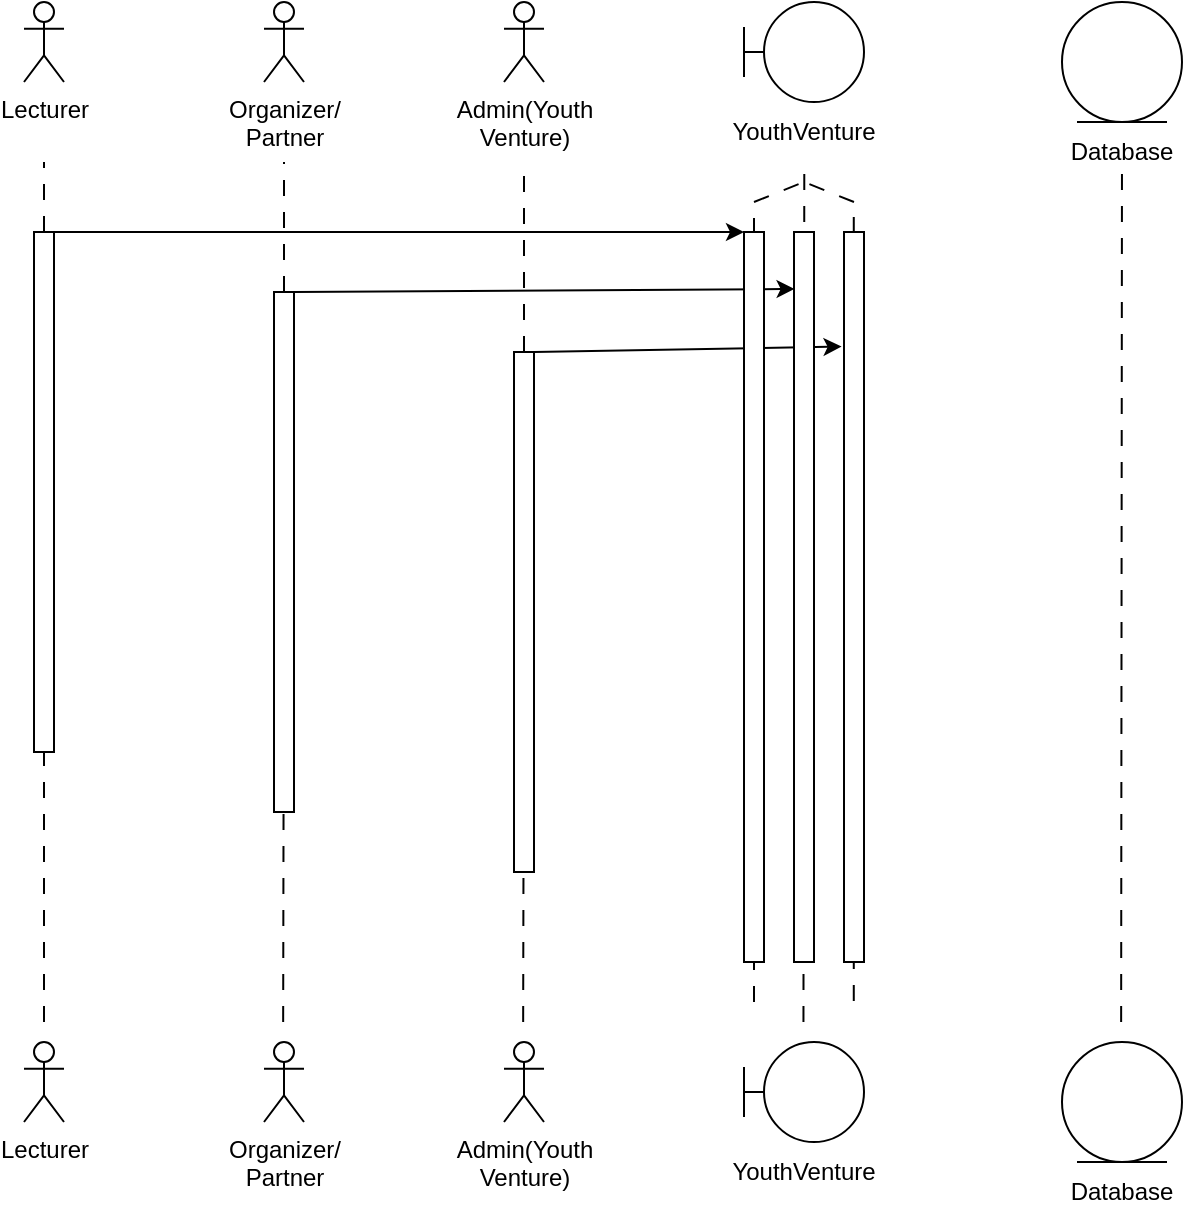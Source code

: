 <mxfile version="22.1.3" type="github">
  <diagram name="Page-1" id="wwDXL9ZGAKbMqEXQXg8f">
    <mxGraphModel dx="475" dy="536" grid="1" gridSize="10" guides="1" tooltips="1" connect="1" arrows="1" fold="1" page="1" pageScale="1" pageWidth="850" pageHeight="1100" math="0" shadow="0">
      <root>
        <mxCell id="0" />
        <mxCell id="1" parent="0" />
        <mxCell id="vezCgIkYZHL1R31hKO3_-3" value="Lecturer" style="shape=umlActor;verticalLabelPosition=bottom;verticalAlign=top;html=1;" vertex="1" parent="1">
          <mxGeometry x="40" y="80" width="20" height="40" as="geometry" />
        </mxCell>
        <mxCell id="vezCgIkYZHL1R31hKO3_-4" value="Organizer/&lt;br&gt;Partner" style="shape=umlActor;verticalLabelPosition=bottom;verticalAlign=top;html=1;" vertex="1" parent="1">
          <mxGeometry x="160" y="80" width="20" height="40" as="geometry" />
        </mxCell>
        <mxCell id="vezCgIkYZHL1R31hKO3_-5" value="Admin(Youth&lt;br&gt;Venture)" style="shape=umlActor;verticalLabelPosition=bottom;verticalAlign=top;html=1;" vertex="1" parent="1">
          <mxGeometry x="280" y="80" width="20" height="40" as="geometry" />
        </mxCell>
        <mxCell id="vezCgIkYZHL1R31hKO3_-8" value="Lecturer" style="shape=umlActor;verticalLabelPosition=bottom;verticalAlign=top;html=1;" vertex="1" parent="1">
          <mxGeometry x="40" y="600" width="20" height="40" as="geometry" />
        </mxCell>
        <mxCell id="vezCgIkYZHL1R31hKO3_-9" value="" style="endArrow=none;dashed=1;html=1;rounded=0;strokeWidth=1;dashPattern=8 8;" edge="1" parent="1" source="vezCgIkYZHL1R31hKO3_-32">
          <mxGeometry width="50" height="50" relative="1" as="geometry">
            <mxPoint x="50" y="590" as="sourcePoint" />
            <mxPoint x="50" y="160" as="targetPoint" />
          </mxGeometry>
        </mxCell>
        <mxCell id="vezCgIkYZHL1R31hKO3_-10" value="Organizer/&lt;br&gt;Partner" style="shape=umlActor;verticalLabelPosition=bottom;verticalAlign=top;html=1;" vertex="1" parent="1">
          <mxGeometry x="160" y="600" width="20" height="40" as="geometry" />
        </mxCell>
        <mxCell id="vezCgIkYZHL1R31hKO3_-11" value="Admin(Youth&lt;br&gt;Venture)" style="shape=umlActor;verticalLabelPosition=bottom;verticalAlign=top;html=1;" vertex="1" parent="1">
          <mxGeometry x="280" y="600" width="20" height="40" as="geometry" />
        </mxCell>
        <mxCell id="vezCgIkYZHL1R31hKO3_-12" value="" style="endArrow=none;dashed=1;html=1;rounded=0;strokeWidth=1;dashPattern=8 8;" edge="1" parent="1" source="vezCgIkYZHL1R31hKO3_-34">
          <mxGeometry width="50" height="50" relative="1" as="geometry">
            <mxPoint x="169.58" y="590" as="sourcePoint" />
            <mxPoint x="170" y="160" as="targetPoint" />
          </mxGeometry>
        </mxCell>
        <mxCell id="vezCgIkYZHL1R31hKO3_-13" value="" style="endArrow=none;dashed=1;html=1;rounded=0;strokeWidth=1;dashPattern=8 8;" edge="1" parent="1" source="vezCgIkYZHL1R31hKO3_-36">
          <mxGeometry width="50" height="50" relative="1" as="geometry">
            <mxPoint x="289.58" y="590" as="sourcePoint" />
            <mxPoint x="290" y="160" as="targetPoint" />
          </mxGeometry>
        </mxCell>
        <mxCell id="vezCgIkYZHL1R31hKO3_-20" value="" style="group" vertex="1" connectable="0" parent="1">
          <mxGeometry x="400" y="80" width="60" height="80" as="geometry" />
        </mxCell>
        <mxCell id="vezCgIkYZHL1R31hKO3_-16" value="" style="shape=umlBoundary;whiteSpace=wrap;html=1;" vertex="1" parent="vezCgIkYZHL1R31hKO3_-20">
          <mxGeometry width="60" height="50" as="geometry" />
        </mxCell>
        <mxCell id="vezCgIkYZHL1R31hKO3_-18" value="YouthVenture" style="text;html=1;strokeColor=none;fillColor=none;align=center;verticalAlign=middle;whiteSpace=wrap;rounded=0;" vertex="1" parent="vezCgIkYZHL1R31hKO3_-20">
          <mxGeometry y="50" width="60" height="30" as="geometry" />
        </mxCell>
        <mxCell id="vezCgIkYZHL1R31hKO3_-21" value="" style="group" vertex="1" connectable="0" parent="1">
          <mxGeometry x="400" y="600" width="60" height="80" as="geometry" />
        </mxCell>
        <mxCell id="vezCgIkYZHL1R31hKO3_-22" value="" style="shape=umlBoundary;whiteSpace=wrap;html=1;" vertex="1" parent="vezCgIkYZHL1R31hKO3_-21">
          <mxGeometry width="60" height="50" as="geometry" />
        </mxCell>
        <mxCell id="vezCgIkYZHL1R31hKO3_-23" value="YouthVenture" style="text;html=1;strokeColor=none;fillColor=none;align=center;verticalAlign=middle;whiteSpace=wrap;rounded=0;" vertex="1" parent="vezCgIkYZHL1R31hKO3_-21">
          <mxGeometry y="50" width="60" height="30" as="geometry" />
        </mxCell>
        <mxCell id="vezCgIkYZHL1R31hKO3_-26" value="" style="group" vertex="1" connectable="0" parent="1">
          <mxGeometry x="559" y="80" width="60" height="90" as="geometry" />
        </mxCell>
        <mxCell id="vezCgIkYZHL1R31hKO3_-24" value="" style="ellipse;shape=umlEntity;whiteSpace=wrap;html=1;" vertex="1" parent="vezCgIkYZHL1R31hKO3_-26">
          <mxGeometry width="60" height="60" as="geometry" />
        </mxCell>
        <mxCell id="vezCgIkYZHL1R31hKO3_-25" value="Database" style="text;html=1;strokeColor=none;fillColor=none;align=center;verticalAlign=middle;whiteSpace=wrap;rounded=0;" vertex="1" parent="vezCgIkYZHL1R31hKO3_-26">
          <mxGeometry y="60" width="60" height="30" as="geometry" />
        </mxCell>
        <mxCell id="vezCgIkYZHL1R31hKO3_-27" value="" style="group" vertex="1" connectable="0" parent="1">
          <mxGeometry x="559" y="600" width="60" height="90" as="geometry" />
        </mxCell>
        <mxCell id="vezCgIkYZHL1R31hKO3_-28" value="" style="ellipse;shape=umlEntity;whiteSpace=wrap;html=1;" vertex="1" parent="vezCgIkYZHL1R31hKO3_-27">
          <mxGeometry width="60" height="60" as="geometry" />
        </mxCell>
        <mxCell id="vezCgIkYZHL1R31hKO3_-29" value="Database" style="text;html=1;strokeColor=none;fillColor=none;align=center;verticalAlign=middle;whiteSpace=wrap;rounded=0;" vertex="1" parent="vezCgIkYZHL1R31hKO3_-27">
          <mxGeometry y="60" width="60" height="30" as="geometry" />
        </mxCell>
        <mxCell id="vezCgIkYZHL1R31hKO3_-30" value="" style="endArrow=none;dashed=1;html=1;rounded=0;strokeWidth=1;dashPattern=8 8;" edge="1" parent="1">
          <mxGeometry width="50" height="50" relative="1" as="geometry">
            <mxPoint x="588.57" y="590" as="sourcePoint" />
            <mxPoint x="588.99" y="160" as="targetPoint" />
          </mxGeometry>
        </mxCell>
        <mxCell id="vezCgIkYZHL1R31hKO3_-33" value="" style="endArrow=none;dashed=1;html=1;rounded=0;strokeWidth=1;dashPattern=8 8;" edge="1" parent="1" target="vezCgIkYZHL1R31hKO3_-32">
          <mxGeometry width="50" height="50" relative="1" as="geometry">
            <mxPoint x="50" y="590" as="sourcePoint" />
            <mxPoint x="50" y="160" as="targetPoint" />
          </mxGeometry>
        </mxCell>
        <mxCell id="vezCgIkYZHL1R31hKO3_-32" value="" style="rounded=0;whiteSpace=wrap;html=1;" vertex="1" parent="1">
          <mxGeometry x="45" y="195" width="10" height="260" as="geometry" />
        </mxCell>
        <mxCell id="vezCgIkYZHL1R31hKO3_-35" value="" style="endArrow=none;dashed=1;html=1;rounded=0;strokeWidth=1;dashPattern=8 8;" edge="1" parent="1" target="vezCgIkYZHL1R31hKO3_-34">
          <mxGeometry width="50" height="50" relative="1" as="geometry">
            <mxPoint x="169.58" y="590" as="sourcePoint" />
            <mxPoint x="170" y="160" as="targetPoint" />
          </mxGeometry>
        </mxCell>
        <mxCell id="vezCgIkYZHL1R31hKO3_-34" value="" style="rounded=0;whiteSpace=wrap;html=1;" vertex="1" parent="1">
          <mxGeometry x="165" y="225" width="10" height="260" as="geometry" />
        </mxCell>
        <mxCell id="vezCgIkYZHL1R31hKO3_-37" value="" style="endArrow=none;dashed=1;html=1;rounded=0;strokeWidth=1;dashPattern=8 8;" edge="1" parent="1" target="vezCgIkYZHL1R31hKO3_-36">
          <mxGeometry width="50" height="50" relative="1" as="geometry">
            <mxPoint x="289.58" y="590" as="sourcePoint" />
            <mxPoint x="290" y="160" as="targetPoint" />
          </mxGeometry>
        </mxCell>
        <mxCell id="vezCgIkYZHL1R31hKO3_-36" value="" style="rounded=0;whiteSpace=wrap;html=1;" vertex="1" parent="1">
          <mxGeometry x="285" y="255" width="10" height="260" as="geometry" />
        </mxCell>
        <mxCell id="vezCgIkYZHL1R31hKO3_-40" value="" style="endArrow=classic;html=1;rounded=0;exitX=1;exitY=0;exitDx=0;exitDy=0;entryX=0;entryY=0;entryDx=0;entryDy=0;" edge="1" parent="1" source="vezCgIkYZHL1R31hKO3_-32" target="vezCgIkYZHL1R31hKO3_-38">
          <mxGeometry width="50" height="50" relative="1" as="geometry">
            <mxPoint x="180" y="290" as="sourcePoint" />
            <mxPoint x="230" y="240" as="targetPoint" />
          </mxGeometry>
        </mxCell>
        <mxCell id="vezCgIkYZHL1R31hKO3_-41" value="" style="endArrow=classic;html=1;rounded=0;exitX=1;exitY=0;exitDx=0;exitDy=0;entryX=0.03;entryY=0.078;entryDx=0;entryDy=0;entryPerimeter=0;" edge="1" parent="1" source="vezCgIkYZHL1R31hKO3_-34" target="vezCgIkYZHL1R31hKO3_-46">
          <mxGeometry width="50" height="50" relative="1" as="geometry">
            <mxPoint x="65" y="190" as="sourcePoint" />
            <mxPoint x="435" y="191" as="targetPoint" />
          </mxGeometry>
        </mxCell>
        <mxCell id="vezCgIkYZHL1R31hKO3_-42" value="" style="endArrow=classic;html=1;rounded=0;exitX=1;exitY=0;exitDx=0;exitDy=0;entryX=-0.122;entryY=0.157;entryDx=0;entryDy=0;entryPerimeter=0;" edge="1" parent="1" source="vezCgIkYZHL1R31hKO3_-36" target="vezCgIkYZHL1R31hKO3_-43">
          <mxGeometry width="50" height="50" relative="1" as="geometry">
            <mxPoint x="300" y="240" as="sourcePoint" />
            <mxPoint x="549" y="240" as="targetPoint" />
          </mxGeometry>
        </mxCell>
        <mxCell id="vezCgIkYZHL1R31hKO3_-45" value="" style="endArrow=none;dashed=1;html=1;rounded=0;strokeWidth=1;dashPattern=8 8;" edge="1" parent="1">
          <mxGeometry width="50" height="50" relative="1" as="geometry">
            <mxPoint x="429.73" y="590" as="sourcePoint" />
            <mxPoint x="430.15" y="160" as="targetPoint" />
          </mxGeometry>
        </mxCell>
        <mxCell id="vezCgIkYZHL1R31hKO3_-46" value="" style="rounded=0;whiteSpace=wrap;html=1;" vertex="1" parent="1">
          <mxGeometry x="425" y="195" width="10" height="365" as="geometry" />
        </mxCell>
        <mxCell id="vezCgIkYZHL1R31hKO3_-47" value="" style="endArrow=none;dashed=1;html=1;rounded=0;strokeWidth=1;dashPattern=8 8;" edge="1" parent="1">
          <mxGeometry width="50" height="50" relative="1" as="geometry">
            <mxPoint x="405" y="180" as="sourcePoint" />
            <mxPoint x="430" y="170" as="targetPoint" />
          </mxGeometry>
        </mxCell>
        <mxCell id="vezCgIkYZHL1R31hKO3_-48" value="" style="endArrow=none;dashed=1;html=1;rounded=0;strokeWidth=1;dashPattern=8 8;" edge="1" parent="1">
          <mxGeometry width="50" height="50" relative="1" as="geometry">
            <mxPoint x="405" y="580" as="sourcePoint" />
            <mxPoint x="405" y="180" as="targetPoint" />
          </mxGeometry>
        </mxCell>
        <mxCell id="vezCgIkYZHL1R31hKO3_-38" value="" style="rounded=0;whiteSpace=wrap;html=1;" vertex="1" parent="1">
          <mxGeometry x="400" y="195" width="10" height="365" as="geometry" />
        </mxCell>
        <mxCell id="vezCgIkYZHL1R31hKO3_-50" value="" style="endArrow=none;dashed=1;html=1;rounded=0;strokeWidth=1;dashPattern=8 8;" edge="1" parent="1">
          <mxGeometry width="50" height="50" relative="1" as="geometry">
            <mxPoint x="455" y="180" as="sourcePoint" />
            <mxPoint x="430" y="170" as="targetPoint" />
          </mxGeometry>
        </mxCell>
        <mxCell id="vezCgIkYZHL1R31hKO3_-51" value="" style="endArrow=none;dashed=1;html=1;rounded=0;strokeWidth=1;dashPattern=8 8;" edge="1" parent="1">
          <mxGeometry width="50" height="50" relative="1" as="geometry">
            <mxPoint x="454.89" y="579.5" as="sourcePoint" />
            <mxPoint x="454.89" y="179.5" as="targetPoint" />
          </mxGeometry>
        </mxCell>
        <mxCell id="vezCgIkYZHL1R31hKO3_-43" value="" style="rounded=0;whiteSpace=wrap;html=1;" vertex="1" parent="1">
          <mxGeometry x="450" y="195" width="10" height="365" as="geometry" />
        </mxCell>
      </root>
    </mxGraphModel>
  </diagram>
</mxfile>

